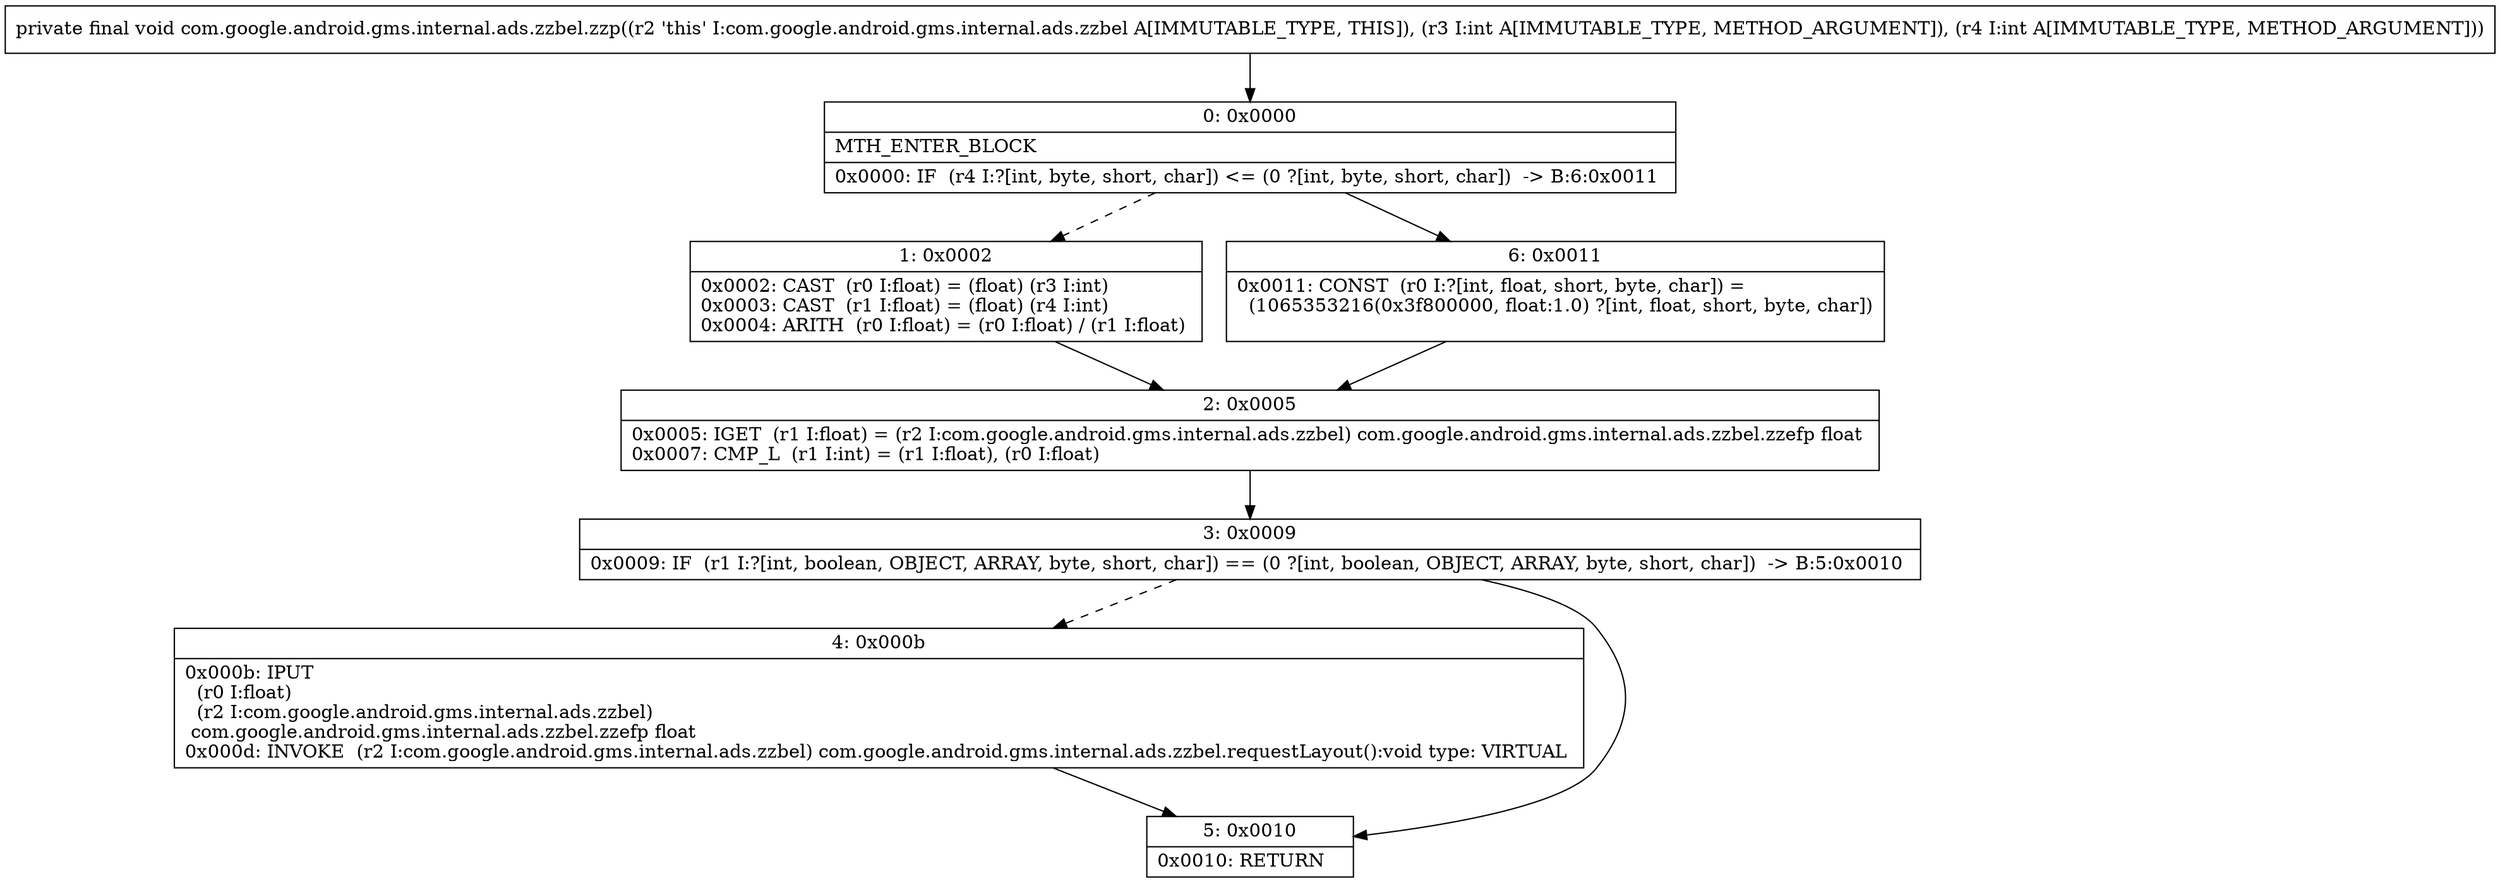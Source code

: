 digraph "CFG forcom.google.android.gms.internal.ads.zzbel.zzp(II)V" {
Node_0 [shape=record,label="{0\:\ 0x0000|MTH_ENTER_BLOCK\l|0x0000: IF  (r4 I:?[int, byte, short, char]) \<= (0 ?[int, byte, short, char])  \-\> B:6:0x0011 \l}"];
Node_1 [shape=record,label="{1\:\ 0x0002|0x0002: CAST  (r0 I:float) = (float) (r3 I:int) \l0x0003: CAST  (r1 I:float) = (float) (r4 I:int) \l0x0004: ARITH  (r0 I:float) = (r0 I:float) \/ (r1 I:float) \l}"];
Node_2 [shape=record,label="{2\:\ 0x0005|0x0005: IGET  (r1 I:float) = (r2 I:com.google.android.gms.internal.ads.zzbel) com.google.android.gms.internal.ads.zzbel.zzefp float \l0x0007: CMP_L  (r1 I:int) = (r1 I:float), (r0 I:float) \l}"];
Node_3 [shape=record,label="{3\:\ 0x0009|0x0009: IF  (r1 I:?[int, boolean, OBJECT, ARRAY, byte, short, char]) == (0 ?[int, boolean, OBJECT, ARRAY, byte, short, char])  \-\> B:5:0x0010 \l}"];
Node_4 [shape=record,label="{4\:\ 0x000b|0x000b: IPUT  \l  (r0 I:float)\l  (r2 I:com.google.android.gms.internal.ads.zzbel)\l com.google.android.gms.internal.ads.zzbel.zzefp float \l0x000d: INVOKE  (r2 I:com.google.android.gms.internal.ads.zzbel) com.google.android.gms.internal.ads.zzbel.requestLayout():void type: VIRTUAL \l}"];
Node_5 [shape=record,label="{5\:\ 0x0010|0x0010: RETURN   \l}"];
Node_6 [shape=record,label="{6\:\ 0x0011|0x0011: CONST  (r0 I:?[int, float, short, byte, char]) = \l  (1065353216(0x3f800000, float:1.0) ?[int, float, short, byte, char])\l \l}"];
MethodNode[shape=record,label="{private final void com.google.android.gms.internal.ads.zzbel.zzp((r2 'this' I:com.google.android.gms.internal.ads.zzbel A[IMMUTABLE_TYPE, THIS]), (r3 I:int A[IMMUTABLE_TYPE, METHOD_ARGUMENT]), (r4 I:int A[IMMUTABLE_TYPE, METHOD_ARGUMENT])) }"];
MethodNode -> Node_0;
Node_0 -> Node_1[style=dashed];
Node_0 -> Node_6;
Node_1 -> Node_2;
Node_2 -> Node_3;
Node_3 -> Node_4[style=dashed];
Node_3 -> Node_5;
Node_4 -> Node_5;
Node_6 -> Node_2;
}

